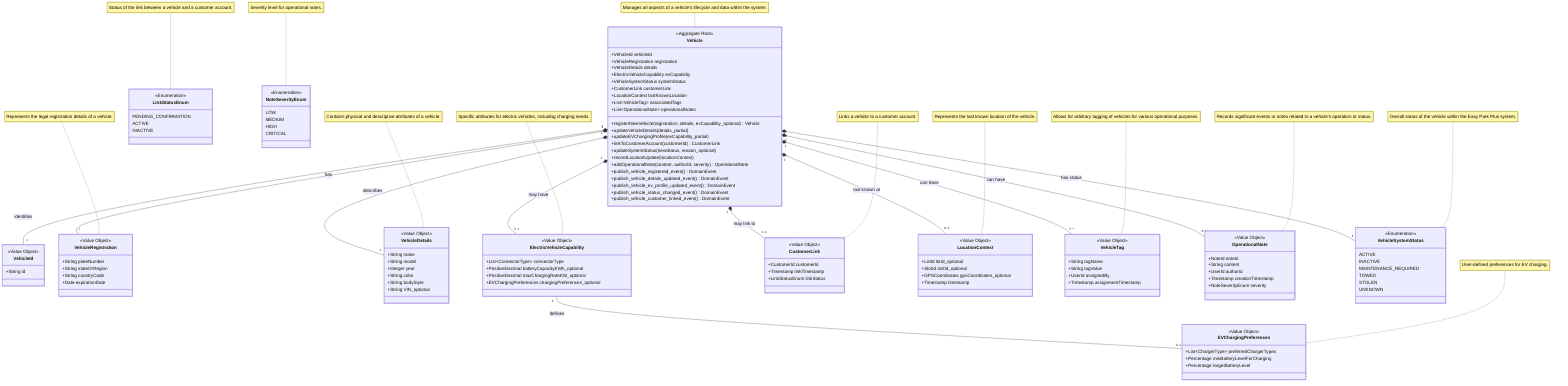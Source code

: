 classDiagram
    class Vehicle {
        <<Aggregate Root>>
        +VehicleId vehicleId
        +VehicleRegistration registration
        +VehicleDetails details
        +ElectricVehicleCapability evCapability
        +VehicleSystemStatus systemStatus
        +CustomerLink customerLink
        +LocationContext lastKnownLocation
        +List~VehicleTag~ associatedTags
        +List~OperationalNote~ operationalNotes
        +registerNewVehicle(registration, details, evCapability_optional) Vehicle
        +updateVehicleDetails(details_partial)
        +updateEVChargingProfile(evCapability_partial)
        +linkToCustomerAccount(customerId) CustomerLink
        +updateSystemStatus(newStatus, reason_optional)
        +recordLocationUpdate(locationContext)
        +addOperationalNote(content, authorId, severity) OperationalNote
        +publish_vehicle_registered_event() DomainEvent
        +publish_vehicle_details_updated_event() DomainEvent
        +publish_vehicle_ev_profile_updated_event() DomainEvent
        +publish_vehicle_status_changed_event() DomainEvent
        +publish_vehicle_customer_linked_event() DomainEvent
    }

    class VehicleId {
        <<Value Object>>
        +String id
    }

    class VehicleRegistration {
        <<Value Object>>
        +String plateNumber
        +String stateOrRegion
        +String countryCode
        +Date expirationDate
    }

    class VehicleDetails {
        <<Value Object>>
        +String make
        +String model
        +Integer year
        +String color
        +String bodyStyle
        +String VIN_optional
    }

    class ElectricVehicleCapability {
        <<Value Object>>
        +List~ConnectorType~ connectorType
        +PositiveDecimal batteryCapacityKWh_optional
        +PositiveDecimal maxChargingRateKW_optional
        +EVChargingPreferences chargingPreferences_optional
    }

    class EVChargingPreferences {
        <<Value Object>>
        +List~ChargerType~ preferredChargerTypes
        +Percentage minBatteryLevelForCharging
        +Percentage targetBatteryLevel
    }

    class CustomerLink {
        <<Value Object>>
        +CustomerId customerId
        +Timestamp linkTimestamp
        +LinkStatusEnum linkStatus
    }

    class LocationContext {
        <<Value Object>>
        +LotId lotId_optional
        +SlotId slotId_optional
        +GPSCoordinates gpsCoordinates_optional
        +Timestamp timestamp
    }

    class VehicleTag {
        <<Value Object>>
        +String tagName
        +String tagValue
        +UserId assignedBy
        +Timestamp assignmentTimestamp
    }

    class OperationalNote {
        <<Value Object>>
        +NoteId noteId
        +String content
        +UserId authorId
        +Timestamp creationTimestamp
        +NoteSeverityEnum severity
    }

    class VehicleSystemStatus {
        <<Enumeration>>
        ACTIVE
        INACTIVE
        MAINTENANCE_REQUIRED
        TOWED
        STOLEN
        UNKNOWN
    }

    class LinkStatusEnum {
        <<Enumeration>>
        PENDING_CONFIRMATION
        ACTIVE
        INACTIVE
    }

    class NoteSeverityEnum {
        <<Enumeration>>
        LOW
        MEDIUM
        HIGH
        CRITICAL
    }

    %% Relationships
    Vehicle "1" *-- "1" VehicleId : identifies
    Vehicle "1" *-- "1" VehicleRegistration : has
    Vehicle "1" *-- "1" VehicleDetails : describes
    Vehicle "1" *-- "0..1" ElectricVehicleCapability : may have
    Vehicle "1" *-- "1" VehicleSystemStatus : has status
    Vehicle "1" *-- "0..1" CustomerLink : may link to
    Vehicle "1" *-- "0..1" LocationContext : last known at
    Vehicle "1" *-- "0..*" VehicleTag : can have
    Vehicle "1" *-- "0..*" OperationalNote : can have
    ElectricVehicleCapability "1" -- "0..1" EVChargingPreferences : defines

    %% Notes
    note for Vehicle "Manages all aspects of a vehicle's lifecycle and data within the system."
    note for VehicleRegistration "Represents the legal registration details of a vehicle."
    note for VehicleDetails "Contains physical and descriptive attributes of a vehicle."
    note for ElectricVehicleCapability "Specific attributes for electric vehicles, including charging needs."
    note for EVChargingPreferences "User-defined preferences for EV charging."
    note for CustomerLink "Links a vehicle to a customer account."
    note for LocationContext "Represents the last known location of the vehicle."
    note for VehicleTag "Allows for arbitrary tagging of vehicles for various operational purposes."
    note for OperationalNote "Records significant events or notes related to a vehicle's operation or status."
    note for VehicleSystemStatus "Overall status of the vehicle within the Easy Park Plus system."
    note for LinkStatusEnum "Status of the link between a vehicle and a customer account."
    note for NoteSeverityEnum "Severity level for operational notes."